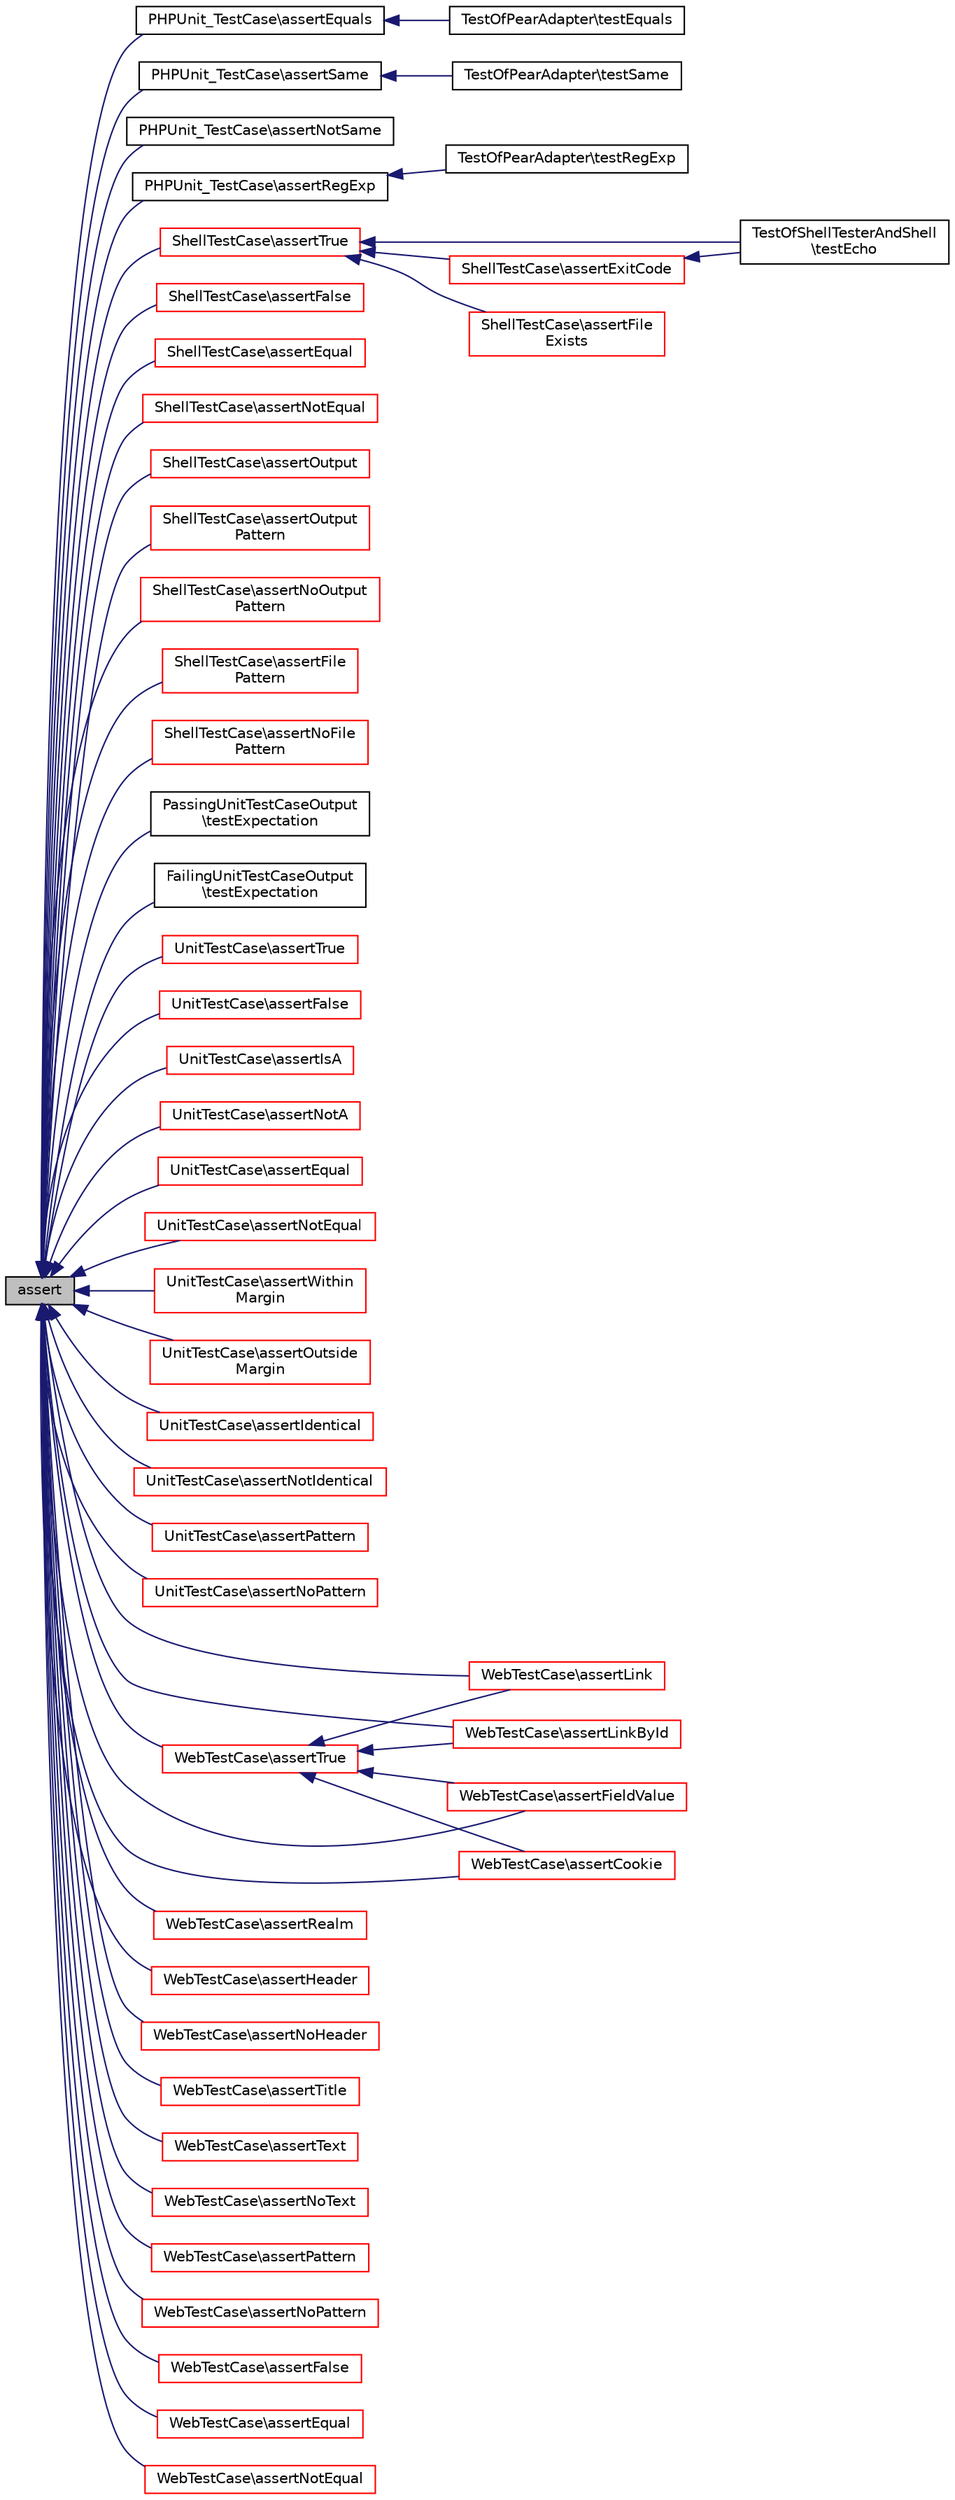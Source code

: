 digraph "assert"
{
  edge [fontname="Helvetica",fontsize="10",labelfontname="Helvetica",labelfontsize="10"];
  node [fontname="Helvetica",fontsize="10",shape=record];
  rankdir="LR";
  Node1 [label="assert",height=0.2,width=0.4,color="black", fillcolor="grey75", style="filled" fontcolor="black"];
  Node1 -> Node2 [dir="back",color="midnightblue",fontsize="10",style="solid",fontname="Helvetica"];
  Node2 [label="PHPUnit_TestCase\\assertEquals",height=0.2,width=0.4,color="black", fillcolor="white", style="filled",URL="$class_p_h_p_unit___test_case.html#a31984252621195a16fbb21490512412b"];
  Node2 -> Node3 [dir="back",color="midnightblue",fontsize="10",style="solid",fontname="Helvetica"];
  Node3 [label="TestOfPearAdapter\\testEquals",height=0.2,width=0.4,color="black", fillcolor="white", style="filled",URL="$class_test_of_pear_adapter.html#af17c1aa591ef2763ea734bcbcba95dbe"];
  Node1 -> Node4 [dir="back",color="midnightblue",fontsize="10",style="solid",fontname="Helvetica"];
  Node4 [label="PHPUnit_TestCase\\assertSame",height=0.2,width=0.4,color="black", fillcolor="white", style="filled",URL="$class_p_h_p_unit___test_case.html#a9bf19559bfa3b6406f3ccf3227f31916"];
  Node4 -> Node5 [dir="back",color="midnightblue",fontsize="10",style="solid",fontname="Helvetica"];
  Node5 [label="TestOfPearAdapter\\testSame",height=0.2,width=0.4,color="black", fillcolor="white", style="filled",URL="$class_test_of_pear_adapter.html#afe7268355eb82b8e656beb171f8933c7"];
  Node1 -> Node6 [dir="back",color="midnightblue",fontsize="10",style="solid",fontname="Helvetica"];
  Node6 [label="PHPUnit_TestCase\\assertNotSame",height=0.2,width=0.4,color="black", fillcolor="white", style="filled",URL="$class_p_h_p_unit___test_case.html#a37ca54b8ca2bce5f02fe92a5b34e6765"];
  Node1 -> Node7 [dir="back",color="midnightblue",fontsize="10",style="solid",fontname="Helvetica"];
  Node7 [label="PHPUnit_TestCase\\assertRegExp",height=0.2,width=0.4,color="black", fillcolor="white", style="filled",URL="$class_p_h_p_unit___test_case.html#a38af0e777c5d80a87ea68a1fd857563c"];
  Node7 -> Node8 [dir="back",color="midnightblue",fontsize="10",style="solid",fontname="Helvetica"];
  Node8 [label="TestOfPearAdapter\\testRegExp",height=0.2,width=0.4,color="black", fillcolor="white", style="filled",URL="$class_test_of_pear_adapter.html#a982e23b116c90ca8c03cb0de104aa76c"];
  Node1 -> Node9 [dir="back",color="midnightblue",fontsize="10",style="solid",fontname="Helvetica"];
  Node9 [label="ShellTestCase\\assertTrue",height=0.2,width=0.4,color="red", fillcolor="white", style="filled",URL="$class_shell_test_case.html#ab90f895aa65b8ea7004c9224e7ade27c"];
  Node9 -> Node10 [dir="back",color="midnightblue",fontsize="10",style="solid",fontname="Helvetica"];
  Node10 [label="ShellTestCase\\assertExitCode",height=0.2,width=0.4,color="red", fillcolor="white", style="filled",URL="$class_shell_test_case.html#ae746070168d97b59f06c8332da2823f9"];
  Node10 -> Node11 [dir="back",color="midnightblue",fontsize="10",style="solid",fontname="Helvetica"];
  Node11 [label="TestOfShellTesterAndShell\l\\testEcho",height=0.2,width=0.4,color="black", fillcolor="white", style="filled",URL="$class_test_of_shell_tester_and_shell.html#a1b254c78ccbed89b72d24aeba6790e74"];
  Node9 -> Node12 [dir="back",color="midnightblue",fontsize="10",style="solid",fontname="Helvetica"];
  Node12 [label="ShellTestCase\\assertFile\lExists",height=0.2,width=0.4,color="red", fillcolor="white", style="filled",URL="$class_shell_test_case.html#a8cf38eacf1a6062c6a719ca1b8aa5c2e"];
  Node9 -> Node11 [dir="back",color="midnightblue",fontsize="10",style="solid",fontname="Helvetica"];
  Node1 -> Node13 [dir="back",color="midnightblue",fontsize="10",style="solid",fontname="Helvetica"];
  Node13 [label="ShellTestCase\\assertFalse",height=0.2,width=0.4,color="red", fillcolor="white", style="filled",URL="$class_shell_test_case.html#a0529d6b26388de2ea70a390874aa8e5f"];
  Node1 -> Node14 [dir="back",color="midnightblue",fontsize="10",style="solid",fontname="Helvetica"];
  Node14 [label="ShellTestCase\\assertEqual",height=0.2,width=0.4,color="red", fillcolor="white", style="filled",URL="$class_shell_test_case.html#a70be2fac9a7e71ed4f4fb90f9563c85c"];
  Node1 -> Node15 [dir="back",color="midnightblue",fontsize="10",style="solid",fontname="Helvetica"];
  Node15 [label="ShellTestCase\\assertNotEqual",height=0.2,width=0.4,color="red", fillcolor="white", style="filled",URL="$class_shell_test_case.html#a456d5415d8862dfd88460a4864d4e7d4"];
  Node1 -> Node16 [dir="back",color="midnightblue",fontsize="10",style="solid",fontname="Helvetica"];
  Node16 [label="ShellTestCase\\assertOutput",height=0.2,width=0.4,color="red", fillcolor="white", style="filled",URL="$class_shell_test_case.html#a0caf5caf90b4deacc250532fedb7f6c6"];
  Node1 -> Node17 [dir="back",color="midnightblue",fontsize="10",style="solid",fontname="Helvetica"];
  Node17 [label="ShellTestCase\\assertOutput\lPattern",height=0.2,width=0.4,color="red", fillcolor="white", style="filled",URL="$class_shell_test_case.html#a041b80bc585cf142ba06ed70e7999b60"];
  Node1 -> Node18 [dir="back",color="midnightblue",fontsize="10",style="solid",fontname="Helvetica"];
  Node18 [label="ShellTestCase\\assertNoOutput\lPattern",height=0.2,width=0.4,color="red", fillcolor="white", style="filled",URL="$class_shell_test_case.html#a61803dc3fe3b9712d7fef5ffbeb4114f"];
  Node1 -> Node19 [dir="back",color="midnightblue",fontsize="10",style="solid",fontname="Helvetica"];
  Node19 [label="ShellTestCase\\assertFile\lPattern",height=0.2,width=0.4,color="red", fillcolor="white", style="filled",URL="$class_shell_test_case.html#a8c9aae66cae6a3ec1ca5a941f40e38d3"];
  Node1 -> Node20 [dir="back",color="midnightblue",fontsize="10",style="solid",fontname="Helvetica"];
  Node20 [label="ShellTestCase\\assertNoFile\lPattern",height=0.2,width=0.4,color="red", fillcolor="white", style="filled",URL="$class_shell_test_case.html#a9650c3768a41dbf02ecc634d4c548e55"];
  Node1 -> Node21 [dir="back",color="midnightblue",fontsize="10",style="solid",fontname="Helvetica"];
  Node21 [label="PassingUnitTestCaseOutput\l\\testExpectation",height=0.2,width=0.4,color="black", fillcolor="white", style="filled",URL="$class_passing_unit_test_case_output.html#a0d8ad70634117287e13173682324de4b"];
  Node1 -> Node22 [dir="back",color="midnightblue",fontsize="10",style="solid",fontname="Helvetica"];
  Node22 [label="FailingUnitTestCaseOutput\l\\testExpectation",height=0.2,width=0.4,color="black", fillcolor="white", style="filled",URL="$class_failing_unit_test_case_output.html#a0d8ad70634117287e13173682324de4b"];
  Node1 -> Node23 [dir="back",color="midnightblue",fontsize="10",style="solid",fontname="Helvetica"];
  Node23 [label="UnitTestCase\\assertTrue",height=0.2,width=0.4,color="red", fillcolor="white", style="filled",URL="$class_unit_test_case.html#a0b1a5fbb86c56cd7ab7d1dced7af0cad"];
  Node1 -> Node24 [dir="back",color="midnightblue",fontsize="10",style="solid",fontname="Helvetica"];
  Node24 [label="UnitTestCase\\assertFalse",height=0.2,width=0.4,color="red", fillcolor="white", style="filled",URL="$class_unit_test_case.html#a0529d6b26388de2ea70a390874aa8e5f"];
  Node1 -> Node25 [dir="back",color="midnightblue",fontsize="10",style="solid",fontname="Helvetica"];
  Node25 [label="UnitTestCase\\assertIsA",height=0.2,width=0.4,color="red", fillcolor="white", style="filled",URL="$class_unit_test_case.html#ad4cc633882e5fdb06720737d8348b80b"];
  Node1 -> Node26 [dir="back",color="midnightblue",fontsize="10",style="solid",fontname="Helvetica"];
  Node26 [label="UnitTestCase\\assertNotA",height=0.2,width=0.4,color="red", fillcolor="white", style="filled",URL="$class_unit_test_case.html#ad15664183eec3167fbbac6b92f4ae37e"];
  Node1 -> Node27 [dir="back",color="midnightblue",fontsize="10",style="solid",fontname="Helvetica"];
  Node27 [label="UnitTestCase\\assertEqual",height=0.2,width=0.4,color="red", fillcolor="white", style="filled",URL="$class_unit_test_case.html#a4dfd80fc987c7176bc85e680aeb98161"];
  Node1 -> Node28 [dir="back",color="midnightblue",fontsize="10",style="solid",fontname="Helvetica"];
  Node28 [label="UnitTestCase\\assertNotEqual",height=0.2,width=0.4,color="red", fillcolor="white", style="filled",URL="$class_unit_test_case.html#a7309392791c253e034cff15cea5990dc"];
  Node1 -> Node29 [dir="back",color="midnightblue",fontsize="10",style="solid",fontname="Helvetica"];
  Node29 [label="UnitTestCase\\assertWithin\lMargin",height=0.2,width=0.4,color="red", fillcolor="white", style="filled",URL="$class_unit_test_case.html#a2d77ab3a5a7daa3c0733ce7895d34da0"];
  Node1 -> Node30 [dir="back",color="midnightblue",fontsize="10",style="solid",fontname="Helvetica"];
  Node30 [label="UnitTestCase\\assertOutside\lMargin",height=0.2,width=0.4,color="red", fillcolor="white", style="filled",URL="$class_unit_test_case.html#a4e69823431b403242b6ad0eed30a36e6"];
  Node1 -> Node31 [dir="back",color="midnightblue",fontsize="10",style="solid",fontname="Helvetica"];
  Node31 [label="UnitTestCase\\assertIdentical",height=0.2,width=0.4,color="red", fillcolor="white", style="filled",URL="$class_unit_test_case.html#a3cff1cbfb5adaab99797d5fc5e91cebd"];
  Node1 -> Node32 [dir="back",color="midnightblue",fontsize="10",style="solid",fontname="Helvetica"];
  Node32 [label="UnitTestCase\\assertNotIdentical",height=0.2,width=0.4,color="red", fillcolor="white", style="filled",URL="$class_unit_test_case.html#a410f7ffe7f6fdcd69566a5c57b3356d1"];
  Node1 -> Node33 [dir="back",color="midnightblue",fontsize="10",style="solid",fontname="Helvetica"];
  Node33 [label="UnitTestCase\\assertPattern",height=0.2,width=0.4,color="red", fillcolor="white", style="filled",URL="$class_unit_test_case.html#a4a39d1382a8934af6e8ad61c6a219494"];
  Node1 -> Node34 [dir="back",color="midnightblue",fontsize="10",style="solid",fontname="Helvetica"];
  Node34 [label="UnitTestCase\\assertNoPattern",height=0.2,width=0.4,color="red", fillcolor="white", style="filled",URL="$class_unit_test_case.html#a1c65eebd2a3dbf54c3421eb774ab6c17"];
  Node1 -> Node35 [dir="back",color="midnightblue",fontsize="10",style="solid",fontname="Helvetica"];
  Node35 [label="WebTestCase\\assertLink",height=0.2,width=0.4,color="red", fillcolor="white", style="filled",URL="$class_web_test_case.html#ab794eef204bc02f7fa9f0ca0f3aa16a8"];
  Node1 -> Node36 [dir="back",color="midnightblue",fontsize="10",style="solid",fontname="Helvetica"];
  Node36 [label="WebTestCase\\assertLinkById",height=0.2,width=0.4,color="red", fillcolor="white", style="filled",URL="$class_web_test_case.html#a2b62c37110f5498308231b2004fe4ad7"];
  Node1 -> Node37 [dir="back",color="midnightblue",fontsize="10",style="solid",fontname="Helvetica"];
  Node37 [label="WebTestCase\\assertFieldValue",height=0.2,width=0.4,color="red", fillcolor="white", style="filled",URL="$class_web_test_case.html#a35c49db6024b3e903098d7bdf5ed2ac9"];
  Node1 -> Node38 [dir="back",color="midnightblue",fontsize="10",style="solid",fontname="Helvetica"];
  Node38 [label="WebTestCase\\assertRealm",height=0.2,width=0.4,color="red", fillcolor="white", style="filled",URL="$class_web_test_case.html#a051e987e3a24199a26eea0366a9d1493"];
  Node1 -> Node39 [dir="back",color="midnightblue",fontsize="10",style="solid",fontname="Helvetica"];
  Node39 [label="WebTestCase\\assertHeader",height=0.2,width=0.4,color="red", fillcolor="white", style="filled",URL="$class_web_test_case.html#a3ed9e42d4ec6f20e3afe4188b6bd5865"];
  Node1 -> Node40 [dir="back",color="midnightblue",fontsize="10",style="solid",fontname="Helvetica"];
  Node40 [label="WebTestCase\\assertNoHeader",height=0.2,width=0.4,color="red", fillcolor="white", style="filled",URL="$class_web_test_case.html#acf8de29b25e0d4723dc9ea4cfeaa45a3"];
  Node1 -> Node41 [dir="back",color="midnightblue",fontsize="10",style="solid",fontname="Helvetica"];
  Node41 [label="WebTestCase\\assertTitle",height=0.2,width=0.4,color="red", fillcolor="white", style="filled",URL="$class_web_test_case.html#a4e9e97c74d4b5c1fad158a0a4688dad2"];
  Node1 -> Node42 [dir="back",color="midnightblue",fontsize="10",style="solid",fontname="Helvetica"];
  Node42 [label="WebTestCase\\assertText",height=0.2,width=0.4,color="red", fillcolor="white", style="filled",URL="$class_web_test_case.html#af295e4c06d20dd3eea274c713f4a9fbd"];
  Node1 -> Node43 [dir="back",color="midnightblue",fontsize="10",style="solid",fontname="Helvetica"];
  Node43 [label="WebTestCase\\assertNoText",height=0.2,width=0.4,color="red", fillcolor="white", style="filled",URL="$class_web_test_case.html#aa86473749a26a221f4fbb2f7a249b0ec"];
  Node1 -> Node44 [dir="back",color="midnightblue",fontsize="10",style="solid",fontname="Helvetica"];
  Node44 [label="WebTestCase\\assertPattern",height=0.2,width=0.4,color="red", fillcolor="white", style="filled",URL="$class_web_test_case.html#ae1b26b6b2b8b4575cd164ba3b1852f1b"];
  Node1 -> Node45 [dir="back",color="midnightblue",fontsize="10",style="solid",fontname="Helvetica"];
  Node45 [label="WebTestCase\\assertNoPattern",height=0.2,width=0.4,color="red", fillcolor="white", style="filled",URL="$class_web_test_case.html#a07b66fded83a151de44c663645de2575"];
  Node1 -> Node46 [dir="back",color="midnightblue",fontsize="10",style="solid",fontname="Helvetica"];
  Node46 [label="WebTestCase\\assertCookie",height=0.2,width=0.4,color="red", fillcolor="white", style="filled",URL="$class_web_test_case.html#a7d42ff2a3e323b636714e26cf9fcc205"];
  Node1 -> Node47 [dir="back",color="midnightblue",fontsize="10",style="solid",fontname="Helvetica"];
  Node47 [label="WebTestCase\\assertTrue",height=0.2,width=0.4,color="red", fillcolor="white", style="filled",URL="$class_web_test_case.html#a0b1a5fbb86c56cd7ab7d1dced7af0cad"];
  Node47 -> Node35 [dir="back",color="midnightblue",fontsize="10",style="solid",fontname="Helvetica"];
  Node47 -> Node36 [dir="back",color="midnightblue",fontsize="10",style="solid",fontname="Helvetica"];
  Node47 -> Node37 [dir="back",color="midnightblue",fontsize="10",style="solid",fontname="Helvetica"];
  Node47 -> Node46 [dir="back",color="midnightblue",fontsize="10",style="solid",fontname="Helvetica"];
  Node1 -> Node48 [dir="back",color="midnightblue",fontsize="10",style="solid",fontname="Helvetica"];
  Node48 [label="WebTestCase\\assertFalse",height=0.2,width=0.4,color="red", fillcolor="white", style="filled",URL="$class_web_test_case.html#a0529d6b26388de2ea70a390874aa8e5f"];
  Node1 -> Node49 [dir="back",color="midnightblue",fontsize="10",style="solid",fontname="Helvetica"];
  Node49 [label="WebTestCase\\assertEqual",height=0.2,width=0.4,color="red", fillcolor="white", style="filled",URL="$class_web_test_case.html#a4dfd80fc987c7176bc85e680aeb98161"];
  Node1 -> Node50 [dir="back",color="midnightblue",fontsize="10",style="solid",fontname="Helvetica"];
  Node50 [label="WebTestCase\\assertNotEqual",height=0.2,width=0.4,color="red", fillcolor="white", style="filled",URL="$class_web_test_case.html#a7309392791c253e034cff15cea5990dc"];
}
